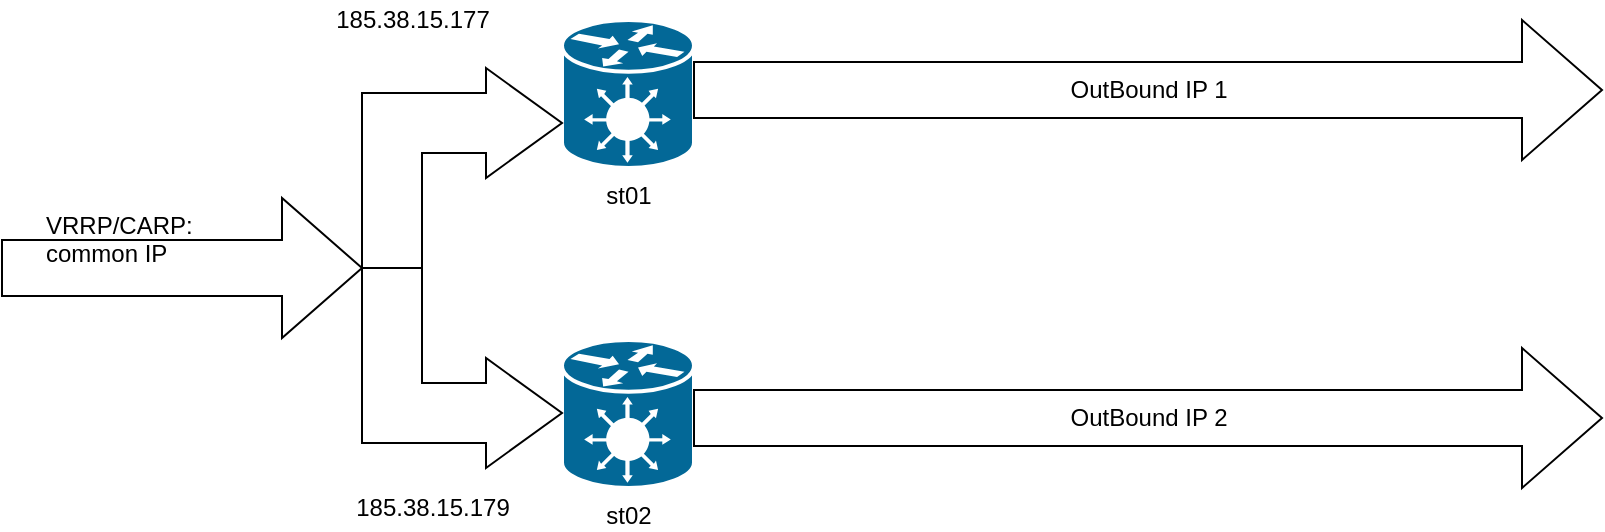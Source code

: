 <mxfile pages="1" version="11.2.8" type="github"><diagram id="kjIRqWyBGvMeFa2c0CtZ" name="Page-1"><mxGraphModel dx="1418" dy="756" grid="1" gridSize="10" guides="1" tooltips="1" connect="1" arrows="1" fold="1" page="1" pageScale="1" pageWidth="1169" pageHeight="827" math="0" shadow="0"><root><mxCell id="0"/><mxCell id="1" parent="0"/><mxCell id="nWUqAzHLbZRrkjm_W4x3-1" value="st01" style="shape=mxgraph.cisco.hubs_and_gateways.generic_gateway;html=1;pointerEvents=1;dashed=0;fillColor=#036897;strokeColor=#ffffff;strokeWidth=2;verticalLabelPosition=bottom;verticalAlign=top;align=center;outlineConnect=0;" vertex="1" parent="1"><mxGeometry x="340" y="200" width="66" height="74" as="geometry"/></mxCell><mxCell id="nWUqAzHLbZRrkjm_W4x3-2" value="st02" style="shape=mxgraph.cisco.hubs_and_gateways.generic_gateway;html=1;pointerEvents=1;dashed=0;fillColor=#036897;strokeColor=#ffffff;strokeWidth=2;verticalLabelPosition=bottom;verticalAlign=top;align=center;outlineConnect=0;" vertex="1" parent="1"><mxGeometry x="340" y="360" width="66" height="74" as="geometry"/></mxCell><mxCell id="nWUqAzHLbZRrkjm_W4x3-4" value="" style="html=1;shadow=0;dashed=0;align=center;verticalAlign=middle;shape=mxgraph.arrows2.arrow;dy=0.6;dx=40;notch=0;" vertex="1" parent="1"><mxGeometry x="60" y="289" width="180" height="70" as="geometry"/></mxCell><mxCell id="nWUqAzHLbZRrkjm_W4x3-5" value="" style="html=1;shadow=0;dashed=0;align=center;verticalAlign=middle;shape=mxgraph.arrows2.bendArrow;dy=15;dx=38;notch=0;arrowHead=55;rounded=0;" vertex="1" parent="1"><mxGeometry x="240" y="224" width="100" height="100" as="geometry"/></mxCell><mxCell id="nWUqAzHLbZRrkjm_W4x3-6" value="" style="html=1;shadow=0;dashed=0;align=center;verticalAlign=middle;shape=mxgraph.arrows2.bendArrow;dy=15;dx=38;notch=0;arrowHead=55;rounded=0;flipV=1;" vertex="1" parent="1"><mxGeometry x="240" y="324" width="100" height="100" as="geometry"/></mxCell><mxCell id="nWUqAzHLbZRrkjm_W4x3-7" value="OutBound IP 1" style="html=1;shadow=0;dashed=0;align=center;verticalAlign=middle;shape=mxgraph.arrows2.arrow;dy=0.6;dx=40;notch=0;" vertex="1" parent="1"><mxGeometry x="406" y="200" width="454" height="70" as="geometry"/></mxCell><mxCell id="nWUqAzHLbZRrkjm_W4x3-8" value="OutBound IP 2" style="html=1;shadow=0;dashed=0;align=center;verticalAlign=middle;shape=mxgraph.arrows2.arrow;dy=0.6;dx=40;notch=0;" vertex="1" parent="1"><mxGeometry x="406" y="364" width="454" height="70" as="geometry"/></mxCell><mxCell id="nWUqAzHLbZRrkjm_W4x3-9" value="185.38.15.177" style="text;html=1;resizable=0;autosize=1;align=center;verticalAlign=middle;points=[];fillColor=none;strokeColor=none;rounded=0;" vertex="1" parent="1"><mxGeometry x="210" y="190" width="110" height="20" as="geometry"/></mxCell><mxCell id="nWUqAzHLbZRrkjm_W4x3-10" value="185.38.15.179" style="text;html=1;resizable=0;autosize=1;align=center;verticalAlign=middle;points=[];fillColor=none;strokeColor=none;rounded=0;" vertex="1" parent="1"><mxGeometry x="220" y="434" width="110" height="20" as="geometry"/></mxCell><mxCell id="nWUqAzHLbZRrkjm_W4x3-11" value="&lt;div&gt;VRRP/CARP:&lt;/div&gt;&lt;div&gt;common IP&lt;br&gt;&lt;/div&gt;" style="text;html=1;resizable=0;points=[];autosize=1;align=left;verticalAlign=top;spacingTop=-4;" vertex="1" parent="1"><mxGeometry x="80" y="293" width="90" height="30" as="geometry"/></mxCell></root></mxGraphModel></diagram></mxfile>